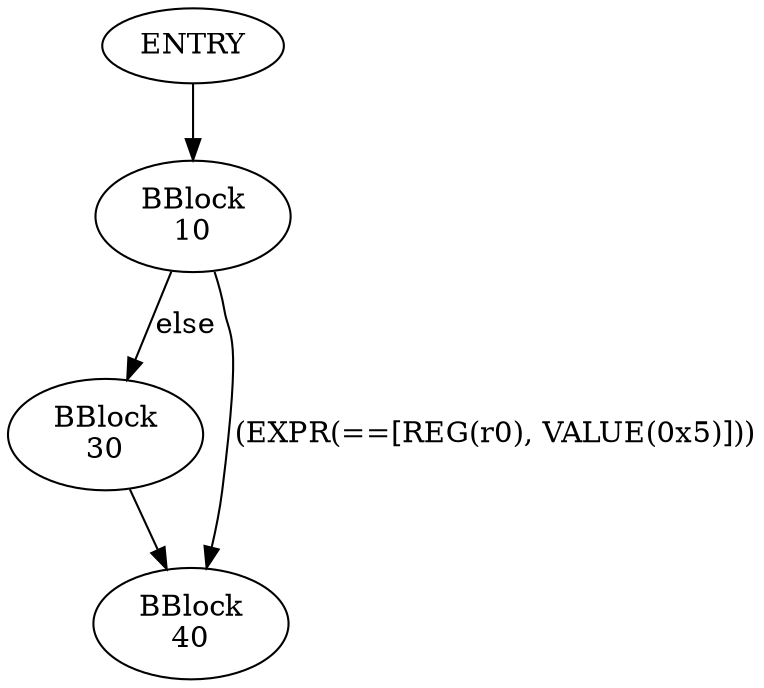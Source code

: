 digraph G {
"ENTRY" -> "10"
"10" [label="BBlock\n10"]
"30" [label="BBlock\n30"]
"40" [label="BBlock\n40"]
"10" -> "30" [label="else"]
"10" -> "40" [label="(EXPR(==[REG(r0), VALUE(0x5)]))"]
"30" -> "40"
}

